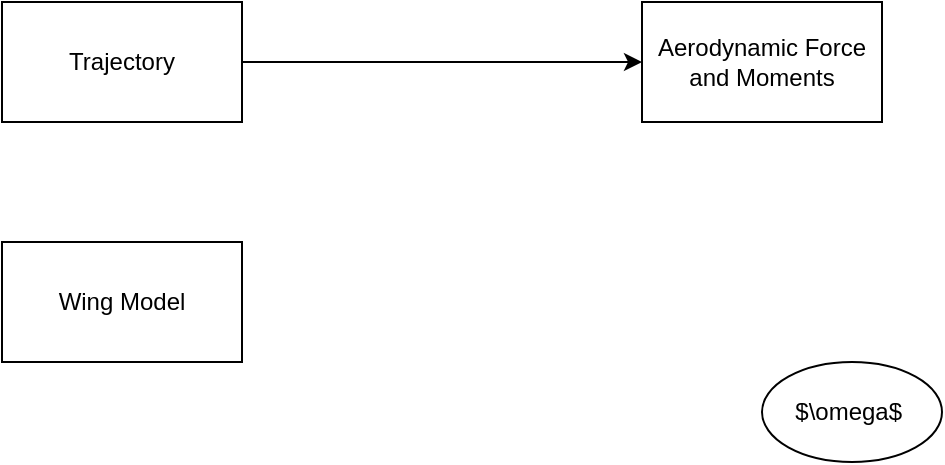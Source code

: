 <mxfile version="20.1.1" type="github"><diagram id="r22Jp5XvRxODTB_997bI" name="Page-1"><mxGraphModel dx="870" dy="618" grid="1" gridSize="10" guides="1" tooltips="1" connect="1" arrows="1" fold="1" page="1" pageScale="1" pageWidth="827" pageHeight="1169" math="1" shadow="0"><root><mxCell id="0"/><mxCell id="1" parent="0"/><mxCell id="SDQz8cxFvoT4wKFTNqu8-4" style="edgeStyle=orthogonalEdgeStyle;rounded=0;orthogonalLoop=1;jettySize=auto;html=1;exitX=1;exitY=0.5;exitDx=0;exitDy=0;" edge="1" parent="1" source="SDQz8cxFvoT4wKFTNqu8-1" target="SDQz8cxFvoT4wKFTNqu8-3"><mxGeometry relative="1" as="geometry"/></mxCell><mxCell id="SDQz8cxFvoT4wKFTNqu8-1" value="Trajectory" style="rounded=0;whiteSpace=wrap;html=1;" vertex="1" parent="1"><mxGeometry x="110" y="40" width="120" height="60" as="geometry"/></mxCell><mxCell id="SDQz8cxFvoT4wKFTNqu8-2" value="Wing Model" style="rounded=0;whiteSpace=wrap;html=1;" vertex="1" parent="1"><mxGeometry x="110" y="160" width="120" height="60" as="geometry"/></mxCell><mxCell id="SDQz8cxFvoT4wKFTNqu8-3" value="Aerodynamic Force and Moments" style="whiteSpace=wrap;html=1;" vertex="1" parent="1"><mxGeometry x="430" y="40" width="120" height="60" as="geometry"/></mxCell><mxCell id="SDQz8cxFvoT4wKFTNqu8-5" value="$\omega$&amp;nbsp;" style="ellipse;whiteSpace=wrap;html=1;" vertex="1" parent="1"><mxGeometry x="490" y="220" width="90" height="50" as="geometry"/></mxCell></root></mxGraphModel></diagram></mxfile>